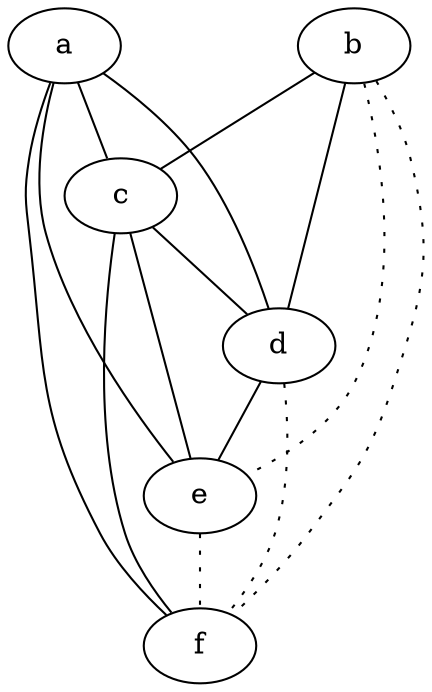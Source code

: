 graph {
a -- c;
a -- d;
a -- e;
a -- f;
b -- c;
b -- d;
b -- e [style=dotted];
b -- f [style=dotted];
c -- d;
c -- e;
c -- f;
d -- e;
d -- f [style=dotted];
e -- f [style=dotted];
}
